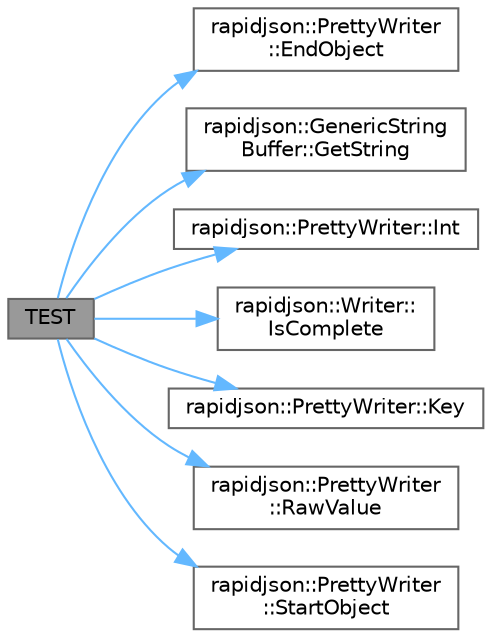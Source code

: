 digraph "TEST"
{
 // LATEX_PDF_SIZE
  bgcolor="transparent";
  edge [fontname=Helvetica,fontsize=10,labelfontname=Helvetica,labelfontsize=10];
  node [fontname=Helvetica,fontsize=10,shape=box,height=0.2,width=0.4];
  rankdir="LR";
  Node1 [id="Node000001",label="TEST",height=0.2,width=0.4,color="gray40", fillcolor="grey60", style="filled", fontcolor="black",tooltip=" "];
  Node1 -> Node2 [id="edge1_Node000001_Node000002",color="steelblue1",style="solid",tooltip=" "];
  Node2 [id="Node000002",label="rapidjson::PrettyWriter\l::EndObject",height=0.2,width=0.4,color="grey40", fillcolor="white", style="filled",URL="$classrapidjson_1_1_pretty_writer.html#ab53444ec4b12be2152bd712c24ec5193",tooltip=" "];
  Node1 -> Node3 [id="edge2_Node000001_Node000003",color="steelblue1",style="solid",tooltip=" "];
  Node3 [id="Node000003",label="rapidjson::GenericString\lBuffer::GetString",height=0.2,width=0.4,color="grey40", fillcolor="white", style="filled",URL="$classrapidjson_1_1_generic_string_buffer.html#a138330b64d530a2c35f702d4e207ac2f",tooltip=" "];
  Node1 -> Node4 [id="edge3_Node000001_Node000004",color="steelblue1",style="solid",tooltip=" "];
  Node4 [id="Node000004",label="rapidjson::PrettyWriter::Int",height=0.2,width=0.4,color="grey40", fillcolor="white", style="filled",URL="$classrapidjson_1_1_pretty_writer.html#a631a35ee8006c1c218ce78e3d919c927",tooltip=" "];
  Node1 -> Node5 [id="edge4_Node000001_Node000005",color="steelblue1",style="solid",tooltip=" "];
  Node5 [id="Node000005",label="rapidjson::Writer::\lIsComplete",height=0.2,width=0.4,color="grey40", fillcolor="white", style="filled",URL="$classrapidjson_1_1_writer.html#a190d964d3e62155e87153e858a0b04da",tooltip="Checks whether the output is a complete JSON."];
  Node1 -> Node6 [id="edge5_Node000001_Node000006",color="steelblue1",style="solid",tooltip=" "];
  Node6 [id="Node000006",label="rapidjson::PrettyWriter::Key",height=0.2,width=0.4,color="grey40", fillcolor="white", style="filled",URL="$classrapidjson_1_1_pretty_writer.html#aec6183f368bb54310a41e0e1e00bf329",tooltip=" "];
  Node1 -> Node7 [id="edge6_Node000001_Node000007",color="steelblue1",style="solid",tooltip=" "];
  Node7 [id="Node000007",label="rapidjson::PrettyWriter\l::RawValue",height=0.2,width=0.4,color="grey40", fillcolor="white", style="filled",URL="$classrapidjson_1_1_pretty_writer.html#a3136e3426a5d06e5da50f6e6aab8a5be",tooltip="Write a raw JSON value."];
  Node1 -> Node8 [id="edge7_Node000001_Node000008",color="steelblue1",style="solid",tooltip=" "];
  Node8 [id="Node000008",label="rapidjson::PrettyWriter\l::StartObject",height=0.2,width=0.4,color="grey40", fillcolor="white", style="filled",URL="$classrapidjson_1_1_pretty_writer.html#ac043c4de0728cdfa8739af94560bddc3",tooltip=" "];
}
